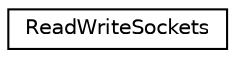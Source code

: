 digraph "Graphical Class Hierarchy"
{
  edge [fontname="Helvetica",fontsize="10",labelfontname="Helvetica",labelfontsize="10"];
  node [fontname="Helvetica",fontsize="10",shape=record];
  rankdir="LR";
  Node0 [label="ReadWriteSockets",height=0.2,width=0.4,color="black", fillcolor="white", style="filled",URL="$struct_read_write_sockets.html"];
}
